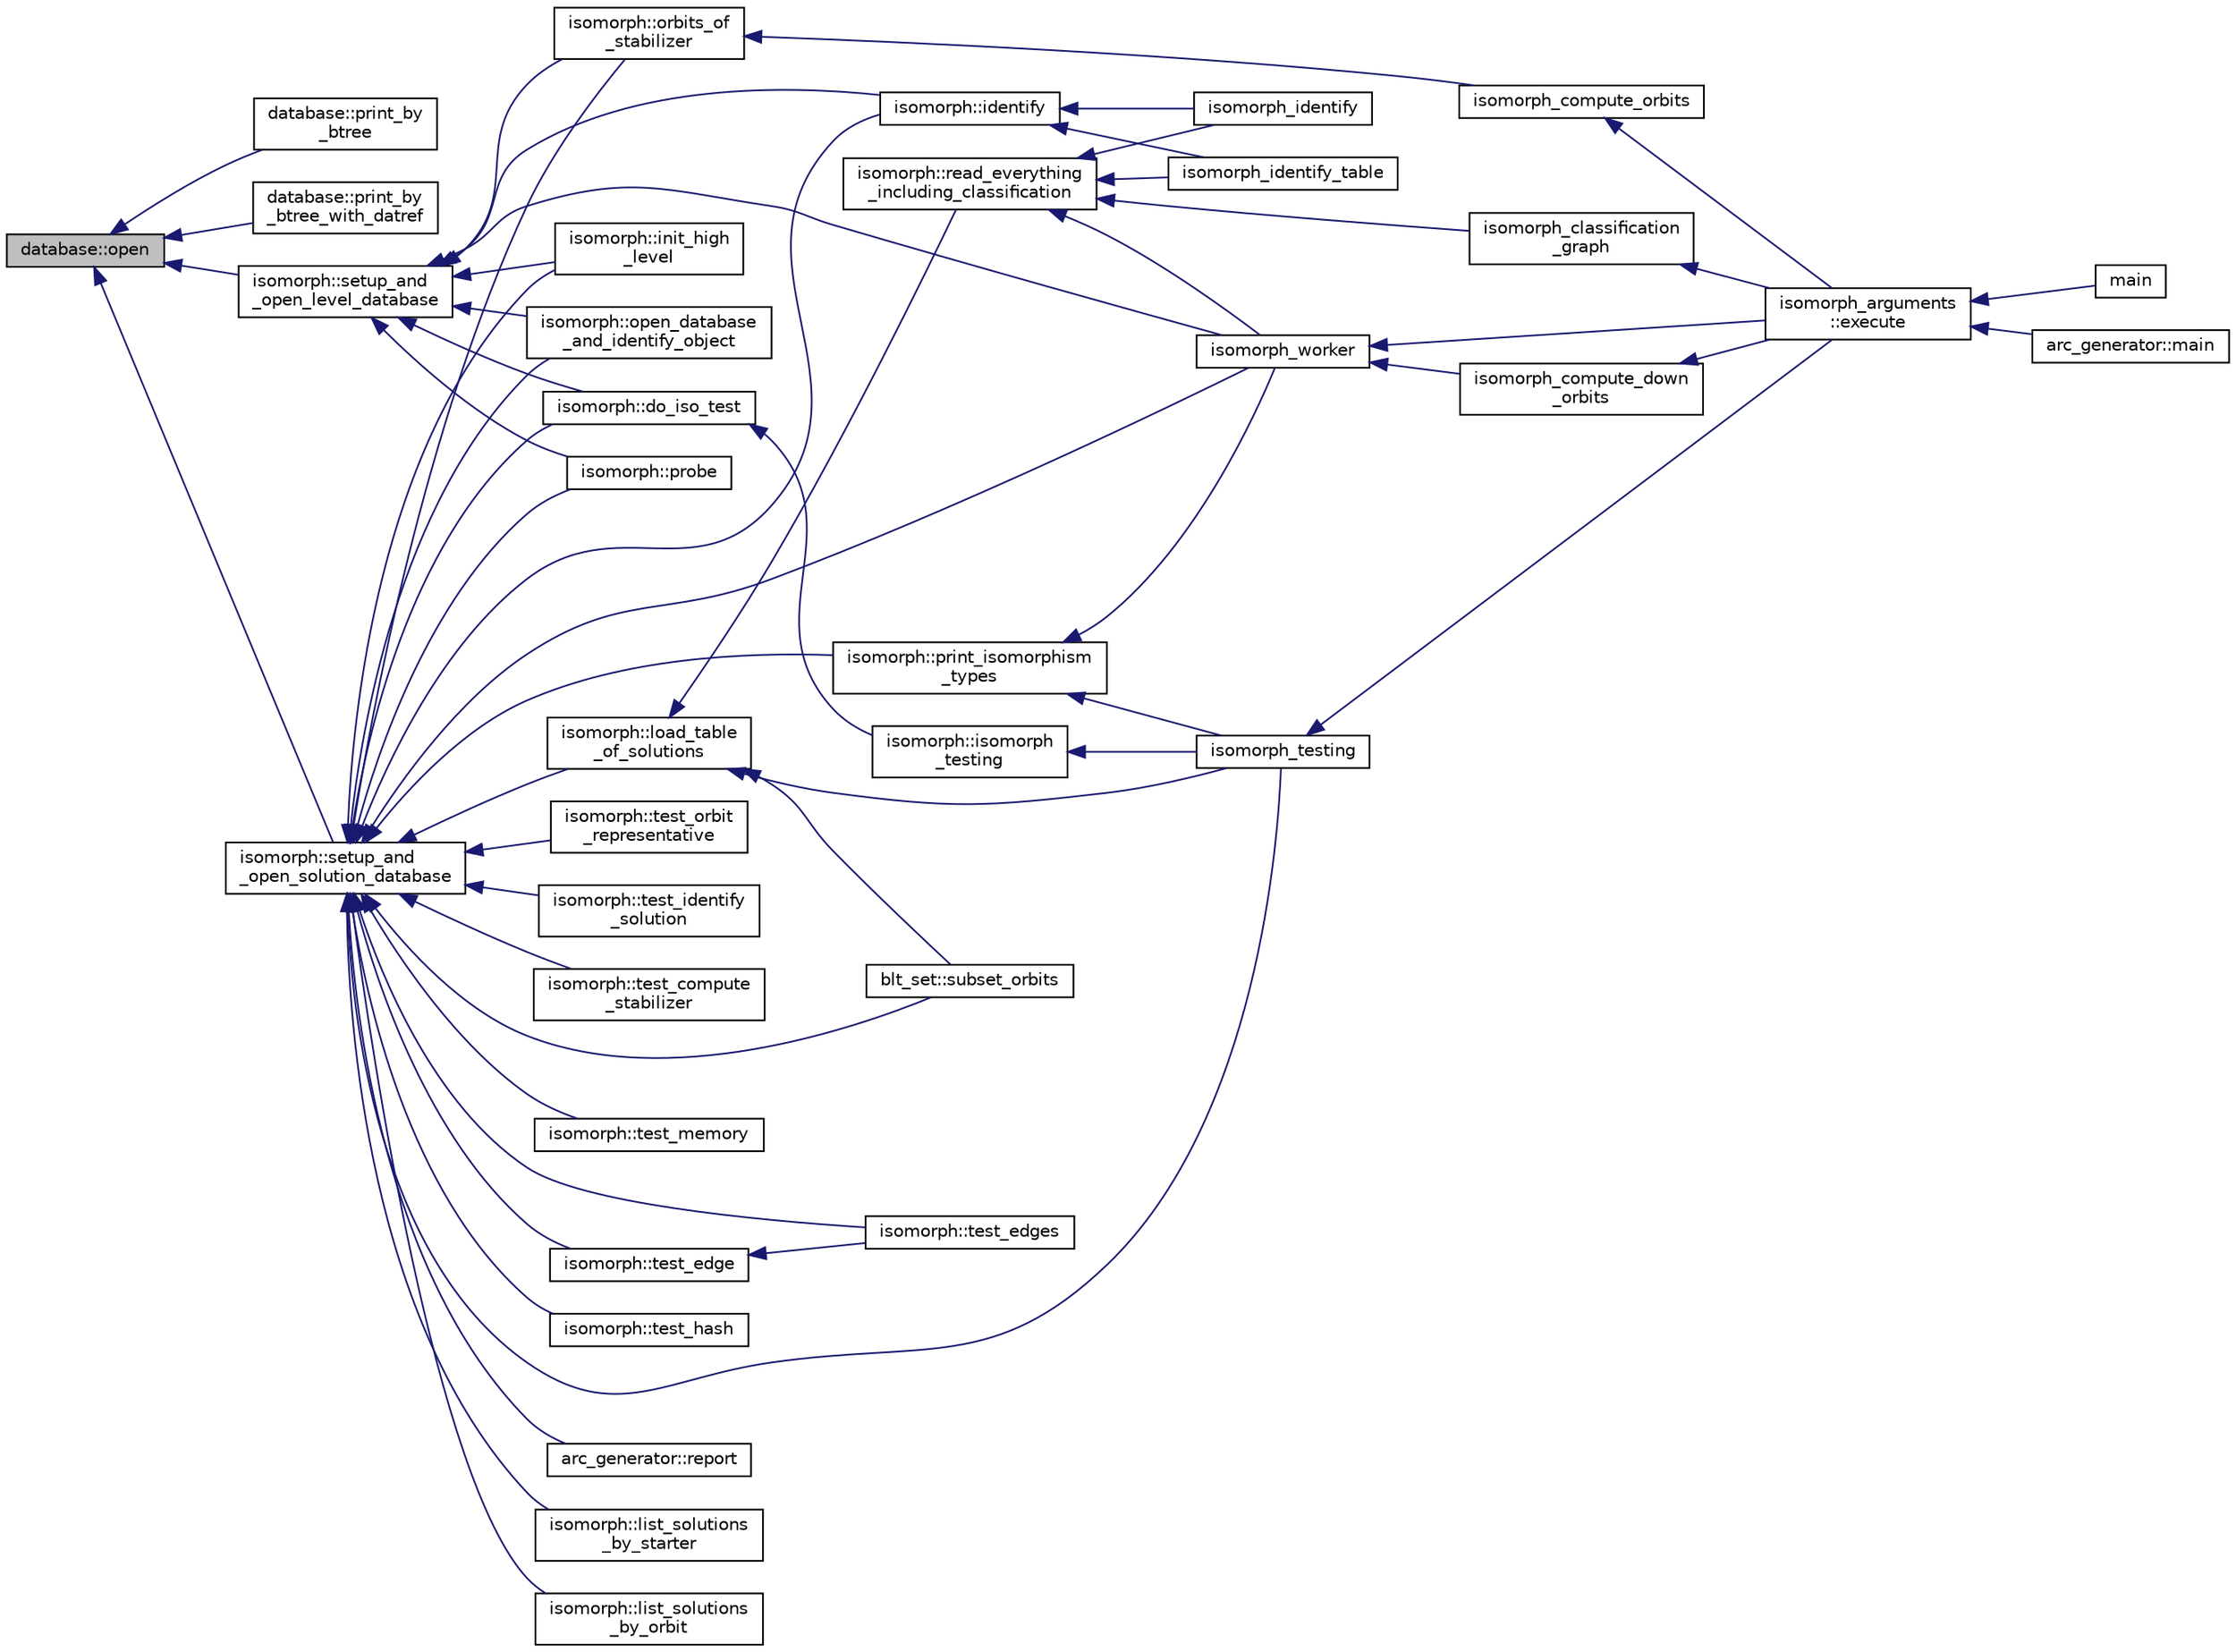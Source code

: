 digraph "database::open"
{
  edge [fontname="Helvetica",fontsize="10",labelfontname="Helvetica",labelfontsize="10"];
  node [fontname="Helvetica",fontsize="10",shape=record];
  rankdir="LR";
  Node2674 [label="database::open",height=0.2,width=0.4,color="black", fillcolor="grey75", style="filled", fontcolor="black"];
  Node2674 -> Node2675 [dir="back",color="midnightblue",fontsize="10",style="solid",fontname="Helvetica"];
  Node2675 [label="database::print_by\l_btree",height=0.2,width=0.4,color="black", fillcolor="white", style="filled",URL="$db/d72/classdatabase.html#ac45ae44f2a861557ced6e5ab7c146717"];
  Node2674 -> Node2676 [dir="back",color="midnightblue",fontsize="10",style="solid",fontname="Helvetica"];
  Node2676 [label="database::print_by\l_btree_with_datref",height=0.2,width=0.4,color="black", fillcolor="white", style="filled",URL="$db/d72/classdatabase.html#af84030a29b31944d6763974ac4f774b5"];
  Node2674 -> Node2677 [dir="back",color="midnightblue",fontsize="10",style="solid",fontname="Helvetica"];
  Node2677 [label="isomorph::setup_and\l_open_solution_database",height=0.2,width=0.4,color="black", fillcolor="white", style="filled",URL="$d3/d5f/classisomorph.html#a31846d3ae261a9c2dc089fb87710ce5c"];
  Node2677 -> Node2678 [dir="back",color="midnightblue",fontsize="10",style="solid",fontname="Helvetica"];
  Node2678 [label="blt_set::subset_orbits",height=0.2,width=0.4,color="black", fillcolor="white", style="filled",URL="$d1/d3d/classblt__set.html#af8f79fc4346244acfa0e2c2d23c36993"];
  Node2677 -> Node2679 [dir="back",color="midnightblue",fontsize="10",style="solid",fontname="Helvetica"];
  Node2679 [label="arc_generator::report",height=0.2,width=0.4,color="black", fillcolor="white", style="filled",URL="$d4/d21/classarc__generator.html#a650f715bb3eec8fd1057e07e5b384f9a"];
  Node2677 -> Node2680 [dir="back",color="midnightblue",fontsize="10",style="solid",fontname="Helvetica"];
  Node2680 [label="isomorph::load_table\l_of_solutions",height=0.2,width=0.4,color="black", fillcolor="white", style="filled",URL="$d3/d5f/classisomorph.html#a21ab5aba74a200b9abf041dc5206821a"];
  Node2680 -> Node2678 [dir="back",color="midnightblue",fontsize="10",style="solid",fontname="Helvetica"];
  Node2680 -> Node2681 [dir="back",color="midnightblue",fontsize="10",style="solid",fontname="Helvetica"];
  Node2681 [label="isomorph::read_everything\l_including_classification",height=0.2,width=0.4,color="black", fillcolor="white", style="filled",URL="$d3/d5f/classisomorph.html#aa6a56e4522d3133a6ea65c9ac6de3924"];
  Node2681 -> Node2682 [dir="back",color="midnightblue",fontsize="10",style="solid",fontname="Helvetica"];
  Node2682 [label="isomorph_classification\l_graph",height=0.2,width=0.4,color="black", fillcolor="white", style="filled",URL="$d4/d7e/isomorph__global_8_c.html#a027e803e6cab7af4c400a71663bf4715"];
  Node2682 -> Node2683 [dir="back",color="midnightblue",fontsize="10",style="solid",fontname="Helvetica"];
  Node2683 [label="isomorph_arguments\l::execute",height=0.2,width=0.4,color="black", fillcolor="white", style="filled",URL="$d5/de4/classisomorph__arguments.html#aa85e472d14906abdd5672dc66027583e"];
  Node2683 -> Node2684 [dir="back",color="midnightblue",fontsize="10",style="solid",fontname="Helvetica"];
  Node2684 [label="main",height=0.2,width=0.4,color="black", fillcolor="white", style="filled",URL="$d1/d5e/blt__main_8_c.html#a217dbf8b442f20279ea00b898af96f52"];
  Node2683 -> Node2685 [dir="back",color="midnightblue",fontsize="10",style="solid",fontname="Helvetica"];
  Node2685 [label="arc_generator::main",height=0.2,width=0.4,color="black", fillcolor="white", style="filled",URL="$d4/d21/classarc__generator.html#ad80140b51b165dad1fe6ab232be7829a"];
  Node2681 -> Node2686 [dir="back",color="midnightblue",fontsize="10",style="solid",fontname="Helvetica"];
  Node2686 [label="isomorph_identify",height=0.2,width=0.4,color="black", fillcolor="white", style="filled",URL="$d4/d7e/isomorph__global_8_c.html#aa0fe57c73d5668eee10a6022ada7f6a3"];
  Node2681 -> Node2687 [dir="back",color="midnightblue",fontsize="10",style="solid",fontname="Helvetica"];
  Node2687 [label="isomorph_identify_table",height=0.2,width=0.4,color="black", fillcolor="white", style="filled",URL="$d4/d7e/isomorph__global_8_c.html#a9fd19ea945561cf2a6bb5c72dd4b1cb2"];
  Node2681 -> Node2688 [dir="back",color="midnightblue",fontsize="10",style="solid",fontname="Helvetica"];
  Node2688 [label="isomorph_worker",height=0.2,width=0.4,color="black", fillcolor="white", style="filled",URL="$d4/d7e/isomorph__global_8_c.html#ace3bb6ec719b02a35534309d4d3fe99a"];
  Node2688 -> Node2683 [dir="back",color="midnightblue",fontsize="10",style="solid",fontname="Helvetica"];
  Node2688 -> Node2689 [dir="back",color="midnightblue",fontsize="10",style="solid",fontname="Helvetica"];
  Node2689 [label="isomorph_compute_down\l_orbits",height=0.2,width=0.4,color="black", fillcolor="white", style="filled",URL="$d4/d7e/isomorph__global_8_c.html#a3613cea19158edd30958c4edecd97d53"];
  Node2689 -> Node2683 [dir="back",color="midnightblue",fontsize="10",style="solid",fontname="Helvetica"];
  Node2680 -> Node2690 [dir="back",color="midnightblue",fontsize="10",style="solid",fontname="Helvetica"];
  Node2690 [label="isomorph_testing",height=0.2,width=0.4,color="black", fillcolor="white", style="filled",URL="$d4/d7e/isomorph__global_8_c.html#a5a73cbe9f89c4727f086482ee2d238f9"];
  Node2690 -> Node2683 [dir="back",color="midnightblue",fontsize="10",style="solid",fontname="Helvetica"];
  Node2677 -> Node2691 [dir="back",color="midnightblue",fontsize="10",style="solid",fontname="Helvetica"];
  Node2691 [label="isomorph::list_solutions\l_by_starter",height=0.2,width=0.4,color="black", fillcolor="white", style="filled",URL="$d3/d5f/classisomorph.html#a9c40f343f1a3e5fc177e5121bc809b06"];
  Node2677 -> Node2692 [dir="back",color="midnightblue",fontsize="10",style="solid",fontname="Helvetica"];
  Node2692 [label="isomorph::list_solutions\l_by_orbit",height=0.2,width=0.4,color="black", fillcolor="white", style="filled",URL="$d3/d5f/classisomorph.html#adefb1a89c097c284d29f92d5fc58ebfa"];
  Node2677 -> Node2693 [dir="back",color="midnightblue",fontsize="10",style="solid",fontname="Helvetica"];
  Node2693 [label="isomorph::orbits_of\l_stabilizer",height=0.2,width=0.4,color="black", fillcolor="white", style="filled",URL="$d3/d5f/classisomorph.html#a72bbdc12cca5a90045ef15d0b24075e6"];
  Node2693 -> Node2694 [dir="back",color="midnightblue",fontsize="10",style="solid",fontname="Helvetica"];
  Node2694 [label="isomorph_compute_orbits",height=0.2,width=0.4,color="black", fillcolor="white", style="filled",URL="$d4/d7e/isomorph__global_8_c.html#a592f3efd31146c0802f59837055f904f"];
  Node2694 -> Node2683 [dir="back",color="midnightblue",fontsize="10",style="solid",fontname="Helvetica"];
  Node2677 -> Node2695 [dir="back",color="midnightblue",fontsize="10",style="solid",fontname="Helvetica"];
  Node2695 [label="isomorph::test_orbit\l_representative",height=0.2,width=0.4,color="black", fillcolor="white", style="filled",URL="$d3/d5f/classisomorph.html#a5f165aa61a0d6b349da5a6117135f6c0"];
  Node2677 -> Node2696 [dir="back",color="midnightblue",fontsize="10",style="solid",fontname="Helvetica"];
  Node2696 [label="isomorph::test_identify\l_solution",height=0.2,width=0.4,color="black", fillcolor="white", style="filled",URL="$d3/d5f/classisomorph.html#aa2c95f309e3283179e87bbbd83bfdc7d"];
  Node2677 -> Node2697 [dir="back",color="midnightblue",fontsize="10",style="solid",fontname="Helvetica"];
  Node2697 [label="isomorph::test_compute\l_stabilizer",height=0.2,width=0.4,color="black", fillcolor="white", style="filled",URL="$d3/d5f/classisomorph.html#a72cd06f32311c44eb09dd73faa36b748"];
  Node2677 -> Node2698 [dir="back",color="midnightblue",fontsize="10",style="solid",fontname="Helvetica"];
  Node2698 [label="isomorph::test_memory",height=0.2,width=0.4,color="black", fillcolor="white", style="filled",URL="$d3/d5f/classisomorph.html#a27877043c77db8e85e8fa7d5c43845b0"];
  Node2677 -> Node2699 [dir="back",color="midnightblue",fontsize="10",style="solid",fontname="Helvetica"];
  Node2699 [label="isomorph::test_edges",height=0.2,width=0.4,color="black", fillcolor="white", style="filled",URL="$d3/d5f/classisomorph.html#ad23507927d8f7698073475d12b2a85bc"];
  Node2677 -> Node2700 [dir="back",color="midnightblue",fontsize="10",style="solid",fontname="Helvetica"];
  Node2700 [label="isomorph::test_edge",height=0.2,width=0.4,color="black", fillcolor="white", style="filled",URL="$d3/d5f/classisomorph.html#a591165fa287477b480f5b7081198ba46"];
  Node2700 -> Node2699 [dir="back",color="midnightblue",fontsize="10",style="solid",fontname="Helvetica"];
  Node2677 -> Node2701 [dir="back",color="midnightblue",fontsize="10",style="solid",fontname="Helvetica"];
  Node2701 [label="isomorph::test_hash",height=0.2,width=0.4,color="black", fillcolor="white", style="filled",URL="$d3/d5f/classisomorph.html#a53560280664b268a0500d26c801b1e68"];
  Node2677 -> Node2702 [dir="back",color="midnightblue",fontsize="10",style="solid",fontname="Helvetica"];
  Node2702 [label="isomorph::init_high\l_level",height=0.2,width=0.4,color="black", fillcolor="white", style="filled",URL="$d3/d5f/classisomorph.html#a5cee5468cc8cc68eac1f6131faedfab2"];
  Node2677 -> Node2703 [dir="back",color="midnightblue",fontsize="10",style="solid",fontname="Helvetica"];
  Node2703 [label="isomorph::open_database\l_and_identify_object",height=0.2,width=0.4,color="black", fillcolor="white", style="filled",URL="$d3/d5f/classisomorph.html#aa4e387f26f609fc9379d2e01f6cc27d0"];
  Node2677 -> Node2704 [dir="back",color="midnightblue",fontsize="10",style="solid",fontname="Helvetica"];
  Node2704 [label="isomorph::print_isomorphism\l_types",height=0.2,width=0.4,color="black", fillcolor="white", style="filled",URL="$d3/d5f/classisomorph.html#abbcd12f6434585951a5532d0b2467a00"];
  Node2704 -> Node2690 [dir="back",color="midnightblue",fontsize="10",style="solid",fontname="Helvetica"];
  Node2704 -> Node2688 [dir="back",color="midnightblue",fontsize="10",style="solid",fontname="Helvetica"];
  Node2677 -> Node2690 [dir="back",color="midnightblue",fontsize="10",style="solid",fontname="Helvetica"];
  Node2677 -> Node2688 [dir="back",color="midnightblue",fontsize="10",style="solid",fontname="Helvetica"];
  Node2677 -> Node2705 [dir="back",color="midnightblue",fontsize="10",style="solid",fontname="Helvetica"];
  Node2705 [label="isomorph::probe",height=0.2,width=0.4,color="black", fillcolor="white", style="filled",URL="$d3/d5f/classisomorph.html#a9cb6fed7b6ac639d886b117a1f454441"];
  Node2677 -> Node2706 [dir="back",color="midnightblue",fontsize="10",style="solid",fontname="Helvetica"];
  Node2706 [label="isomorph::do_iso_test",height=0.2,width=0.4,color="black", fillcolor="white", style="filled",URL="$d3/d5f/classisomorph.html#a51fc3bf5cc3a99282a489b2df37ee24e"];
  Node2706 -> Node2707 [dir="back",color="midnightblue",fontsize="10",style="solid",fontname="Helvetica"];
  Node2707 [label="isomorph::isomorph\l_testing",height=0.2,width=0.4,color="black", fillcolor="white", style="filled",URL="$d3/d5f/classisomorph.html#ad7945ec94ba0ba16953482edfaa4da6e"];
  Node2707 -> Node2690 [dir="back",color="midnightblue",fontsize="10",style="solid",fontname="Helvetica"];
  Node2677 -> Node2708 [dir="back",color="midnightblue",fontsize="10",style="solid",fontname="Helvetica"];
  Node2708 [label="isomorph::identify",height=0.2,width=0.4,color="black", fillcolor="white", style="filled",URL="$d3/d5f/classisomorph.html#a78ecf843b9f6ca1cfd666e222edd90ae"];
  Node2708 -> Node2686 [dir="back",color="midnightblue",fontsize="10",style="solid",fontname="Helvetica"];
  Node2708 -> Node2687 [dir="back",color="midnightblue",fontsize="10",style="solid",fontname="Helvetica"];
  Node2674 -> Node2709 [dir="back",color="midnightblue",fontsize="10",style="solid",fontname="Helvetica"];
  Node2709 [label="isomorph::setup_and\l_open_level_database",height=0.2,width=0.4,color="black", fillcolor="white", style="filled",URL="$d3/d5f/classisomorph.html#aa011f38988f4db9c6f5abd84faebd153"];
  Node2709 -> Node2693 [dir="back",color="midnightblue",fontsize="10",style="solid",fontname="Helvetica"];
  Node2709 -> Node2702 [dir="back",color="midnightblue",fontsize="10",style="solid",fontname="Helvetica"];
  Node2709 -> Node2703 [dir="back",color="midnightblue",fontsize="10",style="solid",fontname="Helvetica"];
  Node2709 -> Node2688 [dir="back",color="midnightblue",fontsize="10",style="solid",fontname="Helvetica"];
  Node2709 -> Node2705 [dir="back",color="midnightblue",fontsize="10",style="solid",fontname="Helvetica"];
  Node2709 -> Node2706 [dir="back",color="midnightblue",fontsize="10",style="solid",fontname="Helvetica"];
  Node2709 -> Node2708 [dir="back",color="midnightblue",fontsize="10",style="solid",fontname="Helvetica"];
}
